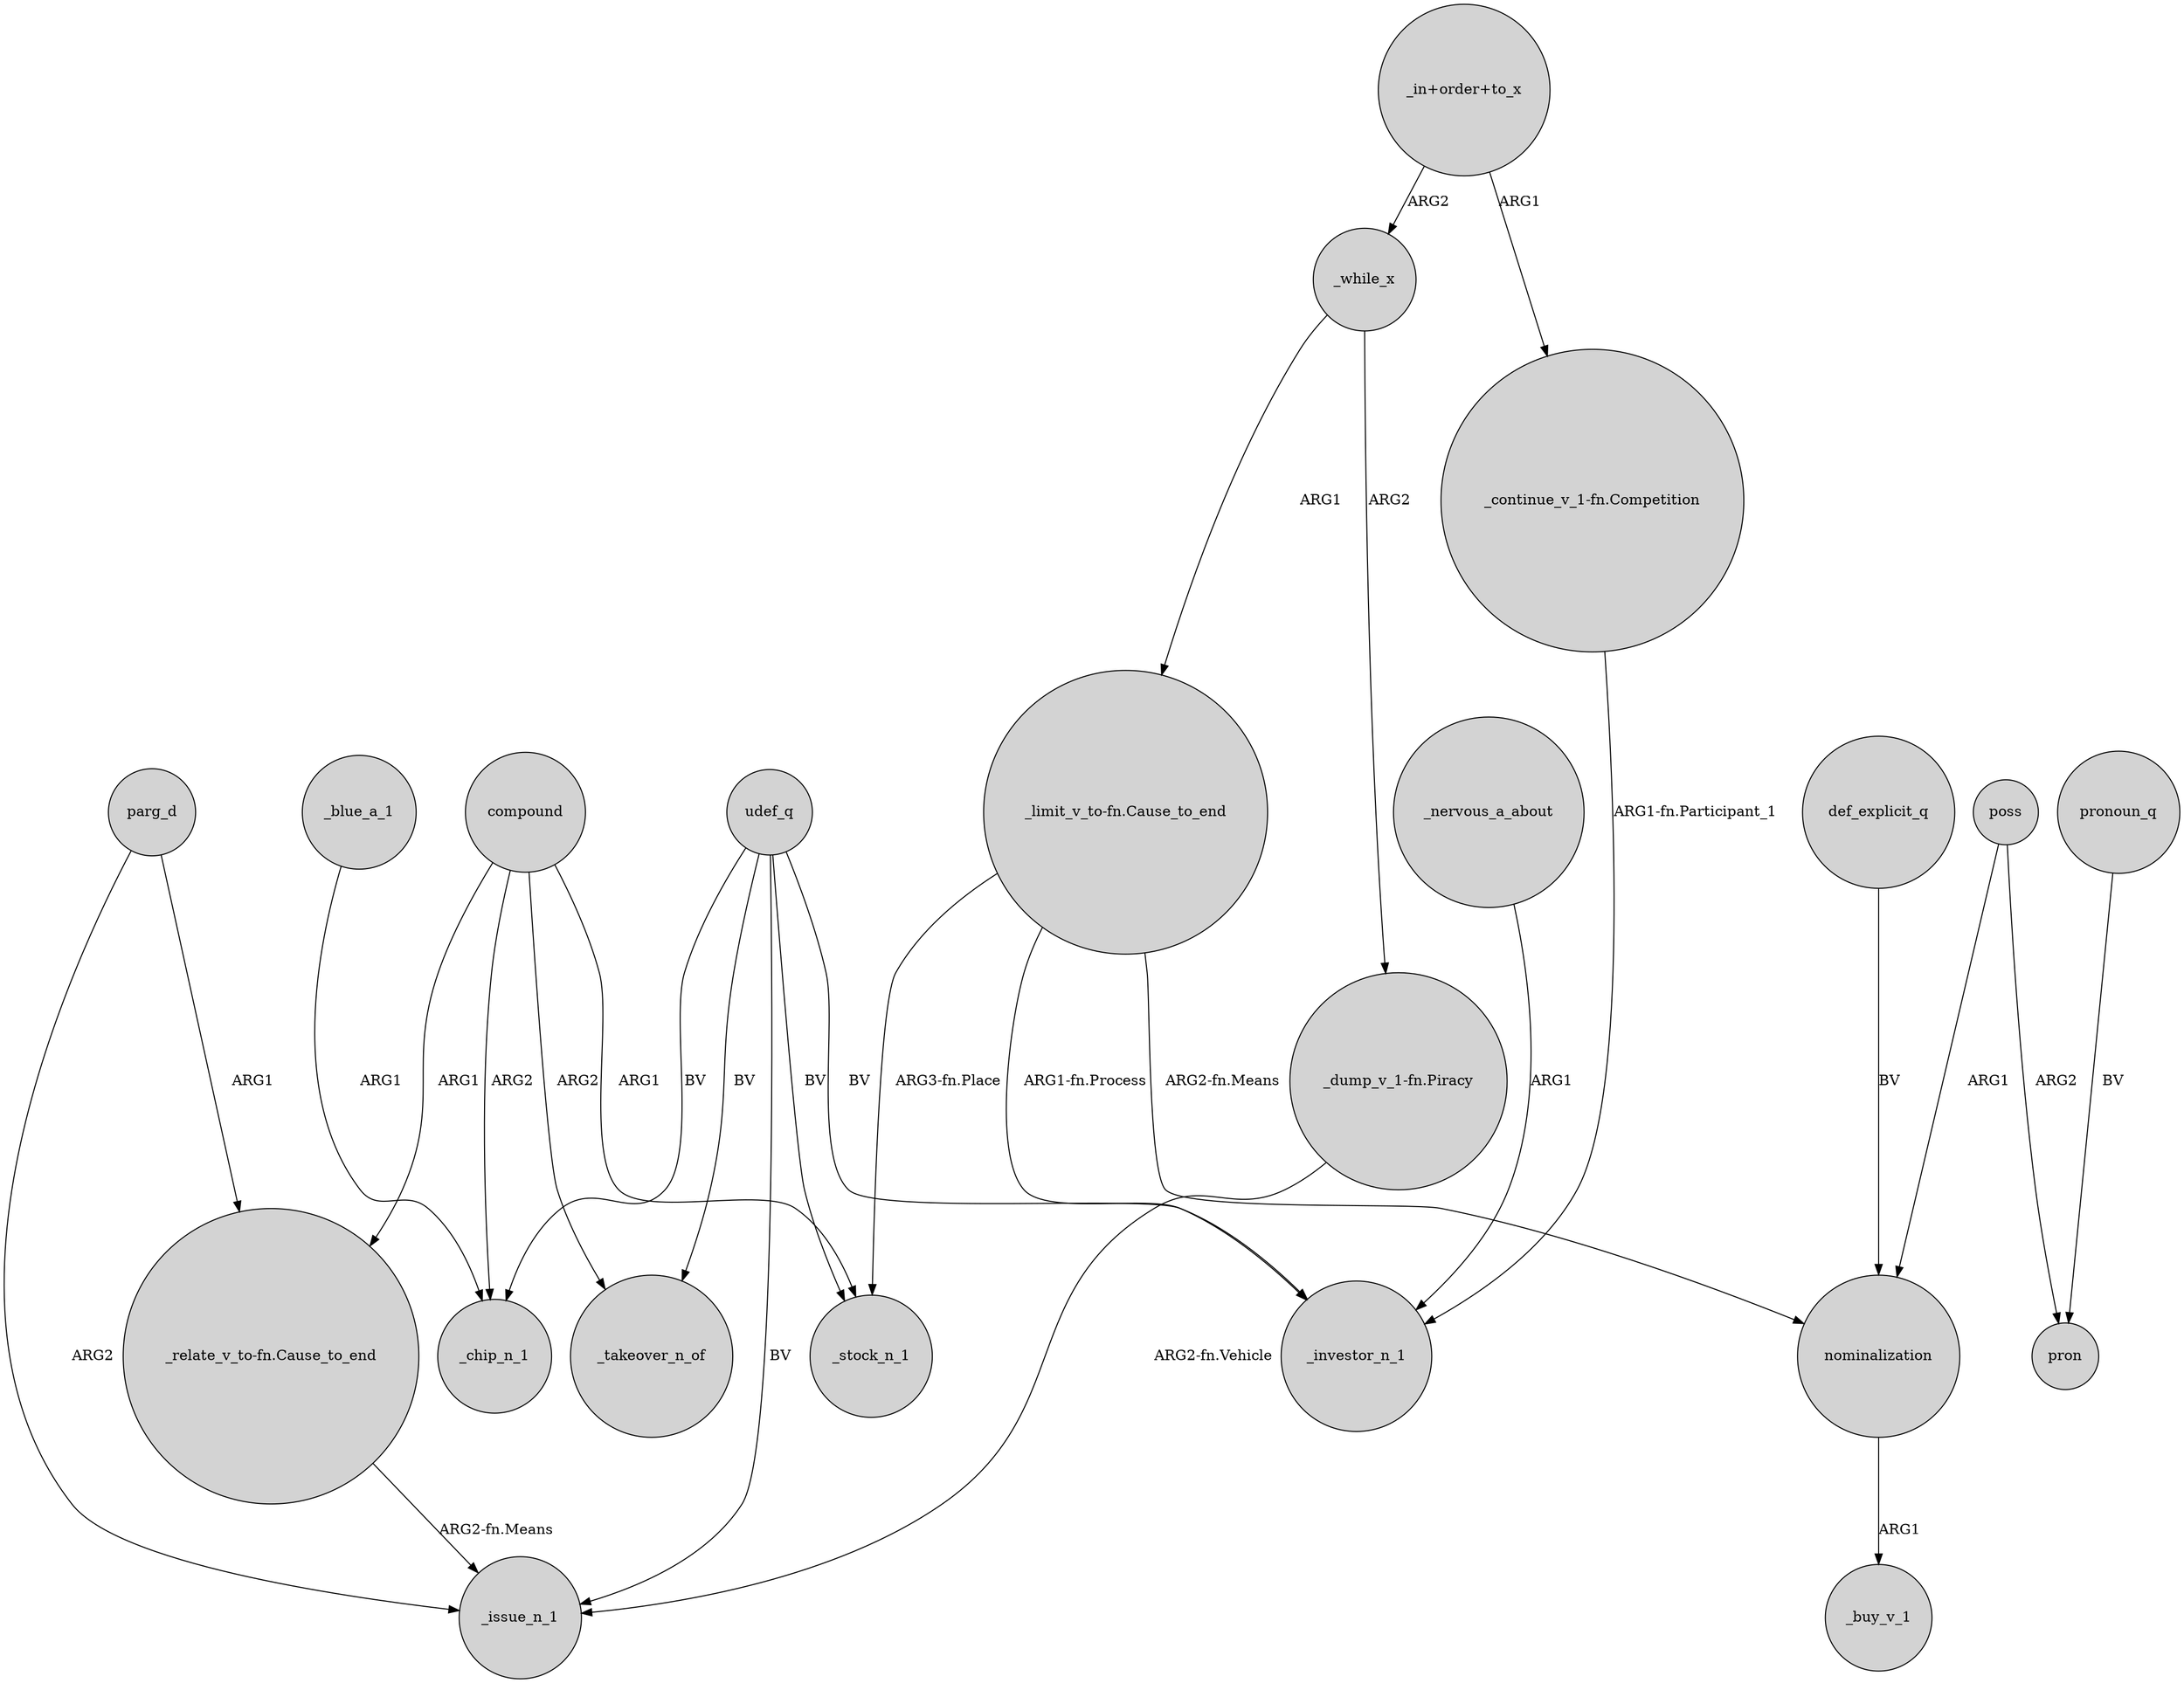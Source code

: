 digraph {
	node [shape=circle style=filled]
	"_dump_v_1-fn.Piracy" -> _issue_n_1 [label="ARG2-fn.Vehicle"]
	"_limit_v_to-fn.Cause_to_end" -> _investor_n_1 [label="ARG1-fn.Process"]
	nominalization -> _buy_v_1 [label=ARG1]
	"_in+order+to_x" -> _while_x [label=ARG2]
	compound -> "_relate_v_to-fn.Cause_to_end" [label=ARG1]
	"_limit_v_to-fn.Cause_to_end" -> _stock_n_1 [label="ARG3-fn.Place"]
	"_continue_v_1-fn.Competition" -> _investor_n_1 [label="ARG1-fn.Participant_1"]
	"_in+order+to_x" -> "_continue_v_1-fn.Competition" [label=ARG1]
	poss -> nominalization [label=ARG1]
	compound -> _stock_n_1 [label=ARG1]
	_nervous_a_about -> _investor_n_1 [label=ARG1]
	pronoun_q -> pron [label=BV]
	udef_q -> _takeover_n_of [label=BV]
	_while_x -> "_limit_v_to-fn.Cause_to_end" [label=ARG1]
	_blue_a_1 -> _chip_n_1 [label=ARG1]
	udef_q -> _stock_n_1 [label=BV]
	poss -> pron [label=ARG2]
	parg_d -> "_relate_v_to-fn.Cause_to_end" [label=ARG1]
	def_explicit_q -> nominalization [label=BV]
	_while_x -> "_dump_v_1-fn.Piracy" [label=ARG2]
	"_relate_v_to-fn.Cause_to_end" -> _issue_n_1 [label="ARG2-fn.Means"]
	udef_q -> _issue_n_1 [label=BV]
	udef_q -> _chip_n_1 [label=BV]
	parg_d -> _issue_n_1 [label=ARG2]
	compound -> _takeover_n_of [label=ARG2]
	udef_q -> _investor_n_1 [label=BV]
	compound -> _chip_n_1 [label=ARG2]
	"_limit_v_to-fn.Cause_to_end" -> nominalization [label="ARG2-fn.Means"]
}
